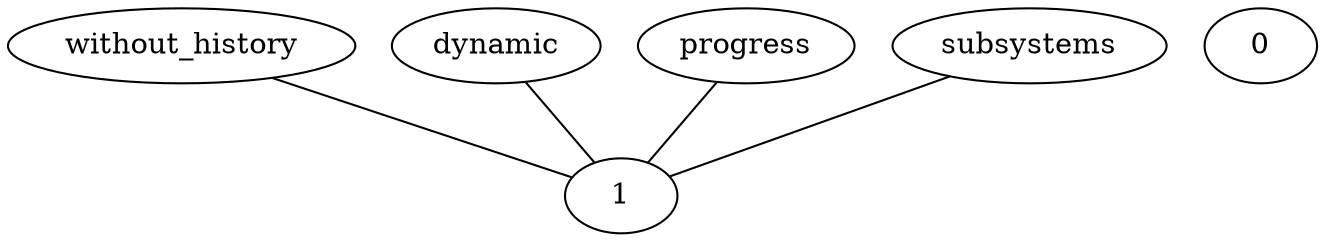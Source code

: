 graph G {
  without_history;
  0;
  1;
  dynamic;
  progress;
  subsystems;
  subsystems -- 1;
  without_history -- 1;
  dynamic -- 1;
  progress -- 1;
}

